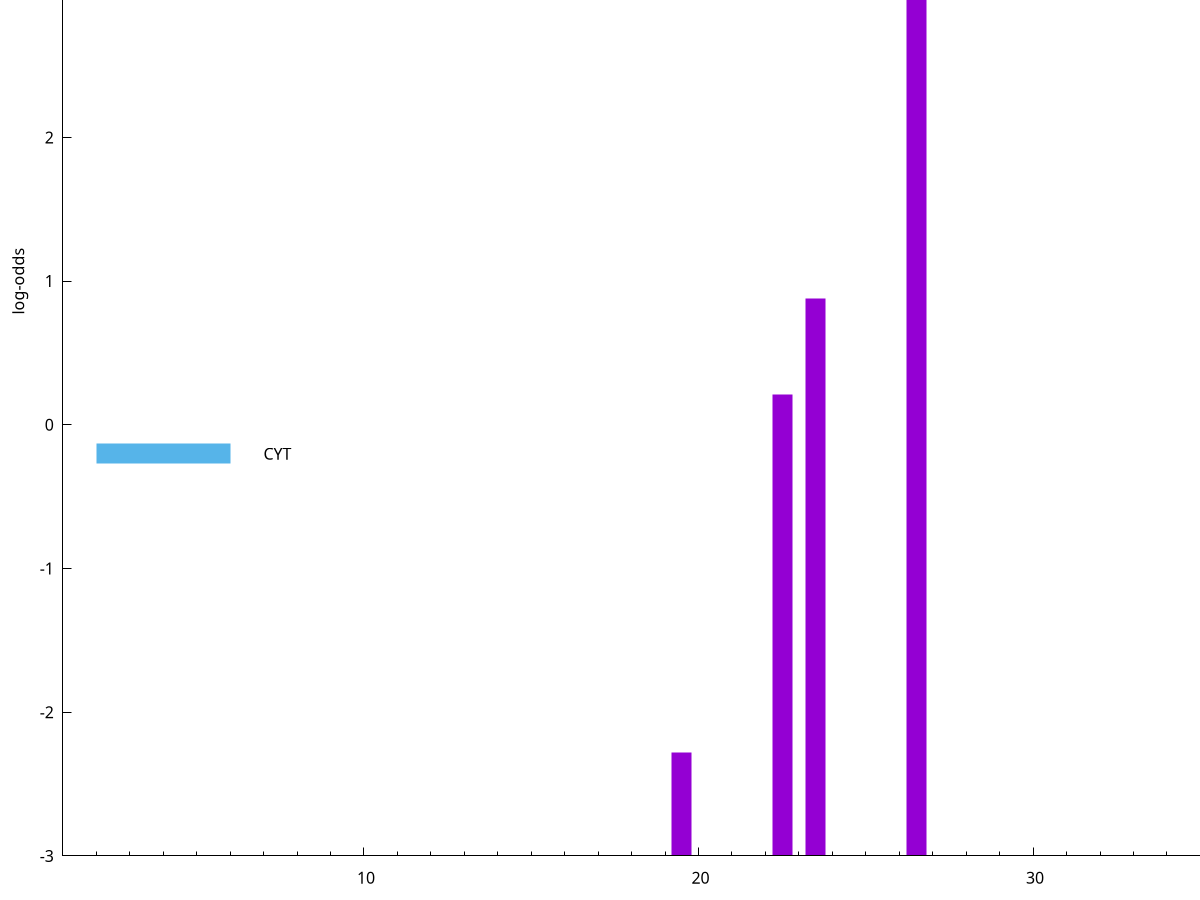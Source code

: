 set title "LipoP predictions for SRR4017854.gff"
set size 2., 1.4
set xrange [1:70] 
set mxtics 10
set yrange [-3:5]
set y2range [0:8]
set ylabel "log-odds"
set term postscript eps color solid "Helvetica" 30
set output "SRR4017854.gff12.eps"
set arrow from 2,4.14972 to 6,4.14972 nohead lt 1 lw 20
set label "SpI" at 7,4.14972
set arrow from 2,-0.200913 to 6,-0.200913 nohead lt 3 lw 20
set label "CYT" at 7,-0.200913
set arrow from 2,4.14972 to 6,4.14972 nohead lt 1 lw 20
set label "SpI" at 7,4.14972
# NOTE: The scores below are the log-odds scores with the threshold
# NOTE: subtracted (a hack to make gnuplot make the histogram all
# NOTE: look nice).
plot "-" axes x1y2 title "" with impulses lt 1 lw 20
26.500000 6.849780
23.500000 3.876160
22.500000 3.211477
19.500000 0.722480
e
exit
